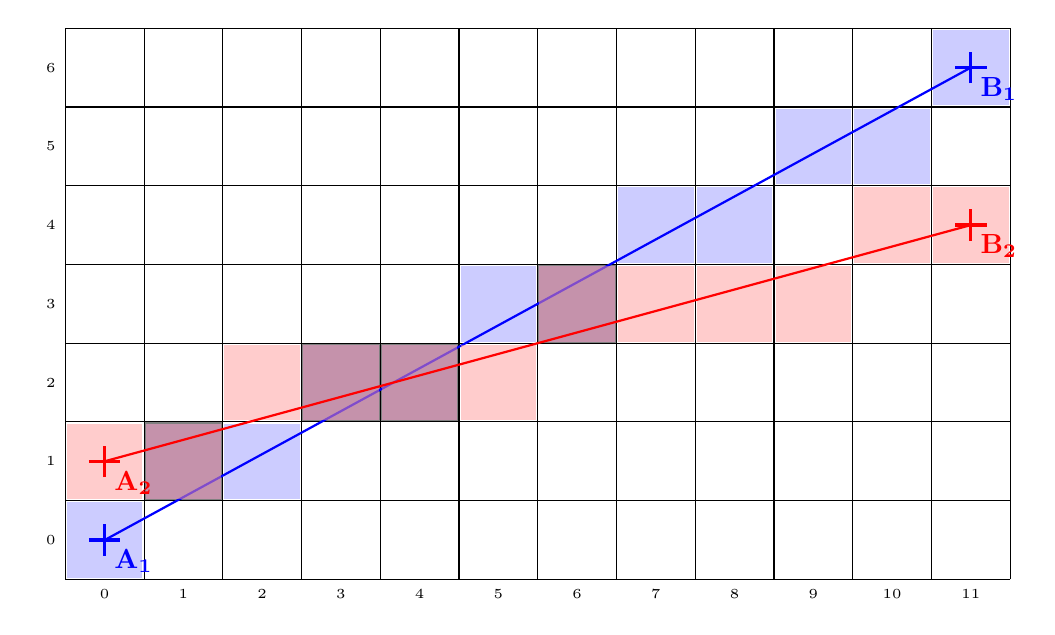 %\usepackage{ifthen}
\tikzstyle{arrow} = [->,>=latex,thick]
\begin{tikzpicture}[scale=1]

% INTESERSECTION

\fill[gray] (0.5,0.5) rectangle ++(1,1);
\fill[gray] (2.5,1.5) rectangle ++(1,1);
\fill[gray] (3.5,1.5) rectangle ++(1,1);
\fill[gray] (5.5,2.5) rectangle ++(1,1);


% BLUE

\def\xmax{11}
\def\ymax{6}
\pgfmathsetmacro\xmaxplus{int(\xmax +1)}
\pgfmathsetmacro\ymaxplus{int(\ymax +1)}

\newcommand{\pixel}[2]{\fill[blue!40,opacity=0.50] (#1-0.48,#2-0.48) rectangle ++(0.96,0.96);}

\newcommand{\cross}[3]{
\draw[blue,very thick] (#1-0.2,#2)--++(0.4,0);
\draw[blue,very thick] (#1,#2-0.2)--++(0,0.4);
\node[blue, below right] at (#1,#2) {#3};
}

\draw[thin,xshift=-0.5cm,yshift=-0.5cm] (0,0) grid (12,7);

%\draw[arrow,thick] (0,0)--(\xmax+1,0) node[right]{$i$};
%\draw[arrow,thick] (0,0)--(0,\ymax+1) node[above]{$j$};

\foreach \x in {0,...,\xmax}{
    \node[below] at (\x,-0.5) {\tiny $\x$};
}
\foreach \y in {0,...,\ymax}{
    \node[left] at (-0.5,\y) {\tiny $\y$};
}

% Pixel of the segments from (0,0) to (a,b)
\pgfmathsetmacro\a{\xmax}
\pgfmathsetmacro\b{\ymax}

\foreach \i in {0,...,\a}{
  \pgfmathtruncatemacro\j{round(\i*\b/\a-0.01)};
  \pixel{\i}{\j};
} 

\draw[blue,thick] (0,0)--(\a,\b);
%\pixel{0}{0};

% Rk : the "-0.01" is because round(0.5)=1 and we want round(0.5)=0

\cross{0}{0}{$\mathbf{A_1}$};
\cross{11}{6}{$\mathbf{B_1}$};



% RED

\def\xmax{11}
\def\ymax{3}
\pgfmathsetmacro\xmaxplus{int(\xmax +1)}
\pgfmathsetmacro\ymaxplus{int(\ymax +1)}

\renewcommand{\pixel}[2]{\fill[red!40,opacity=0.50] (#1-0.48,#2-0.48) rectangle ++(0.96,0.96);}

\renewcommand{\cross}[3]{
\draw[red,very thick] (#1-0.2,#2)--++(0.4,0);
\draw[red,very thick] (#1,#2-0.2)--++(0,0.4);
\node[red, below right] at (#1,#2) {#3};
}

% Pixel of the segments from (0,0) to (a,b)
\pgfmathsetmacro\a{\xmax}
\pgfmathsetmacro\b{\ymax}

\foreach \i in {0,...,\a}{
  \pgfmathtruncatemacro\j{round(\i*\b/\a-0.01)};
  \pixel{\i}{\j+1};  % NOTE THE CHANGE +1
} 

\draw[red,thick] (0,+1)--++(\a,\b);
%\pixel{0}{0};

% Rk : the "-0.01" is because round(0.5)=1 and we want round(0.5)=0

\cross{0}{1}{$\mathbf{A_2}$};
\cross{11}{4}{$\mathbf{B_2}$};






\end{tikzpicture}